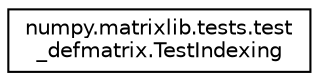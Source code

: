 digraph "Graphical Class Hierarchy"
{
 // LATEX_PDF_SIZE
  edge [fontname="Helvetica",fontsize="10",labelfontname="Helvetica",labelfontsize="10"];
  node [fontname="Helvetica",fontsize="10",shape=record];
  rankdir="LR";
  Node0 [label="numpy.matrixlib.tests.test\l_defmatrix.TestIndexing",height=0.2,width=0.4,color="black", fillcolor="white", style="filled",URL="$classnumpy_1_1matrixlib_1_1tests_1_1test__defmatrix_1_1TestIndexing.html",tooltip=" "];
}
